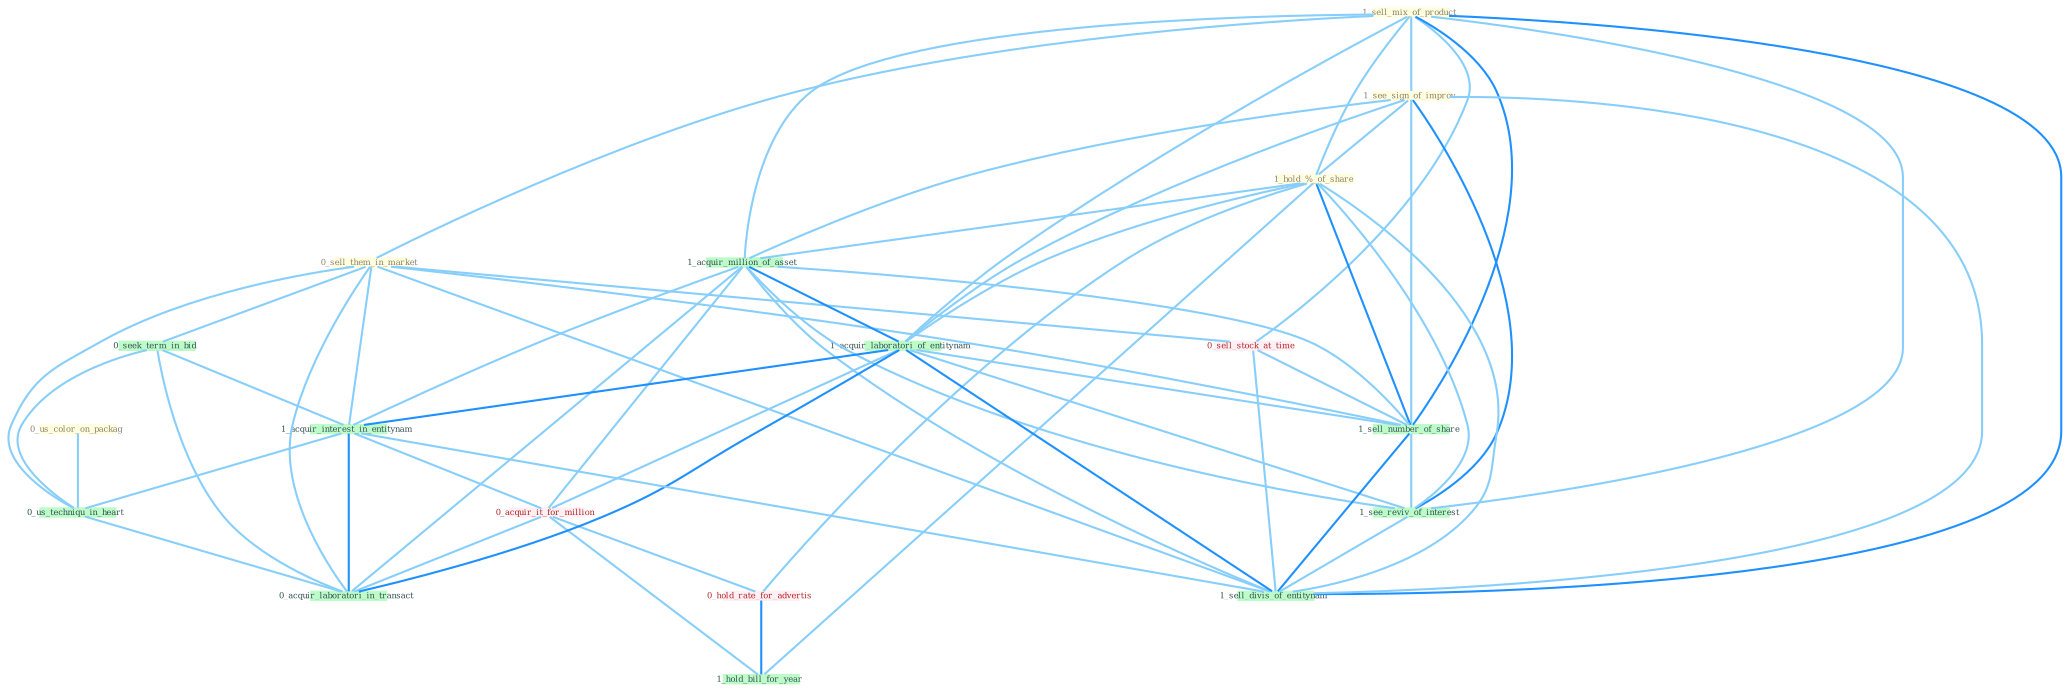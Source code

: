 Graph G{ 
    node
    [shape=polygon,style=filled,width=.5,height=.06,color="#BDFCC9",fixedsize=true,fontsize=4,
    fontcolor="#2f4f4f"];
    {node
    [color="#ffffe0", fontcolor="#8b7d6b"] "1_sell_mix_of_product " "1_see_sign_of_improv " "0_sell_them_in_market " "1_hold_%_of_share " "0_us_color_on_packag "}
{node [color="#fff0f5", fontcolor="#b22222"] "0_acquir_it_for_million " "0_hold_rate_for_advertis " "0_sell_stock_at_time "}
edge [color="#B0E2FF"];

	"1_sell_mix_of_product " -- "1_see_sign_of_improv " [w="1", color="#87cefa" ];
	"1_sell_mix_of_product " -- "0_sell_them_in_market " [w="1", color="#87cefa" ];
	"1_sell_mix_of_product " -- "1_hold_%_of_share " [w="1", color="#87cefa" ];
	"1_sell_mix_of_product " -- "1_acquir_million_of_asset " [w="1", color="#87cefa" ];
	"1_sell_mix_of_product " -- "1_acquir_laboratori_of_entitynam " [w="1", color="#87cefa" ];
	"1_sell_mix_of_product " -- "0_sell_stock_at_time " [w="1", color="#87cefa" ];
	"1_sell_mix_of_product " -- "1_sell_number_of_share " [w="2", color="#1e90ff" , len=0.8];
	"1_sell_mix_of_product " -- "1_see_reviv_of_interest " [w="1", color="#87cefa" ];
	"1_sell_mix_of_product " -- "1_sell_divis_of_entitynam " [w="2", color="#1e90ff" , len=0.8];
	"1_see_sign_of_improv " -- "1_hold_%_of_share " [w="1", color="#87cefa" ];
	"1_see_sign_of_improv " -- "1_acquir_million_of_asset " [w="1", color="#87cefa" ];
	"1_see_sign_of_improv " -- "1_acquir_laboratori_of_entitynam " [w="1", color="#87cefa" ];
	"1_see_sign_of_improv " -- "1_sell_number_of_share " [w="1", color="#87cefa" ];
	"1_see_sign_of_improv " -- "1_see_reviv_of_interest " [w="2", color="#1e90ff" , len=0.8];
	"1_see_sign_of_improv " -- "1_sell_divis_of_entitynam " [w="1", color="#87cefa" ];
	"0_sell_them_in_market " -- "0_seek_term_in_bid " [w="1", color="#87cefa" ];
	"0_sell_them_in_market " -- "1_acquir_interest_in_entitynam " [w="1", color="#87cefa" ];
	"0_sell_them_in_market " -- "0_us_techniqu_in_heart " [w="1", color="#87cefa" ];
	"0_sell_them_in_market " -- "0_acquir_laboratori_in_transact " [w="1", color="#87cefa" ];
	"0_sell_them_in_market " -- "0_sell_stock_at_time " [w="1", color="#87cefa" ];
	"0_sell_them_in_market " -- "1_sell_number_of_share " [w="1", color="#87cefa" ];
	"0_sell_them_in_market " -- "1_sell_divis_of_entitynam " [w="1", color="#87cefa" ];
	"1_hold_%_of_share " -- "1_acquir_million_of_asset " [w="1", color="#87cefa" ];
	"1_hold_%_of_share " -- "1_acquir_laboratori_of_entitynam " [w="1", color="#87cefa" ];
	"1_hold_%_of_share " -- "0_hold_rate_for_advertis " [w="1", color="#87cefa" ];
	"1_hold_%_of_share " -- "1_sell_number_of_share " [w="2", color="#1e90ff" , len=0.8];
	"1_hold_%_of_share " -- "1_see_reviv_of_interest " [w="1", color="#87cefa" ];
	"1_hold_%_of_share " -- "1_hold_bill_for_year " [w="1", color="#87cefa" ];
	"1_hold_%_of_share " -- "1_sell_divis_of_entitynam " [w="1", color="#87cefa" ];
	"0_us_color_on_packag " -- "0_us_techniqu_in_heart " [w="1", color="#87cefa" ];
	"1_acquir_million_of_asset " -- "1_acquir_laboratori_of_entitynam " [w="2", color="#1e90ff" , len=0.8];
	"1_acquir_million_of_asset " -- "1_acquir_interest_in_entitynam " [w="1", color="#87cefa" ];
	"1_acquir_million_of_asset " -- "0_acquir_it_for_million " [w="1", color="#87cefa" ];
	"1_acquir_million_of_asset " -- "0_acquir_laboratori_in_transact " [w="1", color="#87cefa" ];
	"1_acquir_million_of_asset " -- "1_sell_number_of_share " [w="1", color="#87cefa" ];
	"1_acquir_million_of_asset " -- "1_see_reviv_of_interest " [w="1", color="#87cefa" ];
	"1_acquir_million_of_asset " -- "1_sell_divis_of_entitynam " [w="1", color="#87cefa" ];
	"1_acquir_laboratori_of_entitynam " -- "1_acquir_interest_in_entitynam " [w="2", color="#1e90ff" , len=0.8];
	"1_acquir_laboratori_of_entitynam " -- "0_acquir_it_for_million " [w="1", color="#87cefa" ];
	"1_acquir_laboratori_of_entitynam " -- "0_acquir_laboratori_in_transact " [w="2", color="#1e90ff" , len=0.8];
	"1_acquir_laboratori_of_entitynam " -- "1_sell_number_of_share " [w="1", color="#87cefa" ];
	"1_acquir_laboratori_of_entitynam " -- "1_see_reviv_of_interest " [w="1", color="#87cefa" ];
	"1_acquir_laboratori_of_entitynam " -- "1_sell_divis_of_entitynam " [w="2", color="#1e90ff" , len=0.8];
	"0_seek_term_in_bid " -- "1_acquir_interest_in_entitynam " [w="1", color="#87cefa" ];
	"0_seek_term_in_bid " -- "0_us_techniqu_in_heart " [w="1", color="#87cefa" ];
	"0_seek_term_in_bid " -- "0_acquir_laboratori_in_transact " [w="1", color="#87cefa" ];
	"1_acquir_interest_in_entitynam " -- "0_us_techniqu_in_heart " [w="1", color="#87cefa" ];
	"1_acquir_interest_in_entitynam " -- "0_acquir_it_for_million " [w="1", color="#87cefa" ];
	"1_acquir_interest_in_entitynam " -- "0_acquir_laboratori_in_transact " [w="2", color="#1e90ff" , len=0.8];
	"1_acquir_interest_in_entitynam " -- "1_sell_divis_of_entitynam " [w="1", color="#87cefa" ];
	"0_us_techniqu_in_heart " -- "0_acquir_laboratori_in_transact " [w="1", color="#87cefa" ];
	"0_acquir_it_for_million " -- "0_hold_rate_for_advertis " [w="1", color="#87cefa" ];
	"0_acquir_it_for_million " -- "0_acquir_laboratori_in_transact " [w="1", color="#87cefa" ];
	"0_acquir_it_for_million " -- "1_hold_bill_for_year " [w="1", color="#87cefa" ];
	"0_hold_rate_for_advertis " -- "1_hold_bill_for_year " [w="2", color="#1e90ff" , len=0.8];
	"0_sell_stock_at_time " -- "1_sell_number_of_share " [w="1", color="#87cefa" ];
	"0_sell_stock_at_time " -- "1_sell_divis_of_entitynam " [w="1", color="#87cefa" ];
	"1_sell_number_of_share " -- "1_see_reviv_of_interest " [w="1", color="#87cefa" ];
	"1_sell_number_of_share " -- "1_sell_divis_of_entitynam " [w="2", color="#1e90ff" , len=0.8];
	"1_see_reviv_of_interest " -- "1_sell_divis_of_entitynam " [w="1", color="#87cefa" ];
}